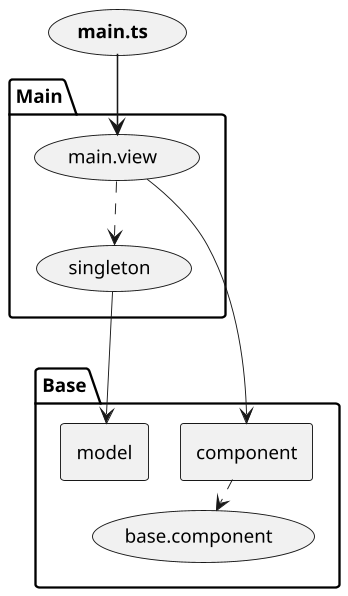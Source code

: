 @startuml

scale max 1920 width
top to bottom direction

skinparam monochrome true
skinparam shadowing false
skinparam nodesep 20
skinparam ranksep 20
skinparam defaultFontName Tahoma
skinparam defaultFontSize 12
skinparam roundCorner 4
skinparam dpi 150
skinparam arrowThickness 0.6
skinparam packageTitleAlignment left

' oval
skinparam usecase {
  borderThickness 0.6
}

' rectangle
skinparam rectangle {
  borderThickness 0.6
}

' component
skinparam component {
  borderThickness 1
}


package "Main" {
  (main.view)
  (singleton)
}

package "Base" {
  (base.component)
  rectangle "component" as _component
  rectangle "model" as _model
}

(<b>main.ts</b>)

_component ..> (base.component)
(<b>main.ts</b>) --[thickness=1]> (main.view)
(main.view) --> _component
(main.view) ...> (singleton)
(singleton) ---> _model

@enduml

' View and edit on https://arkit.herokuapp.com